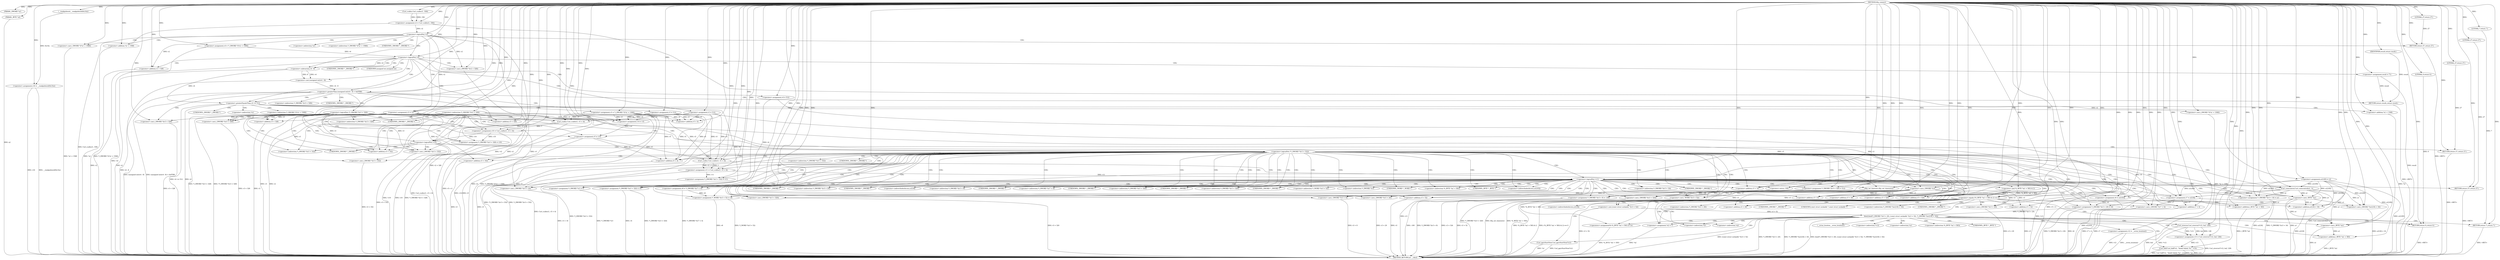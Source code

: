 digraph tftp_connect {  
"1000116" [label = "(METHOD,tftp_connect)" ]
"1000425" [label = "(METHOD_RETURN,int __cdecl)" ]
"1000117" [label = "(PARAM,_DWORD *a1)" ]
"1000118" [label = "(PARAM,_BYTE *a2)" ]
"1000135" [label = "(<operator>.assignment,v16 = __readgsdword(0x14u))" ]
"1000137" [label = "(__readgsdword,__readgsdword(0x14u))" ]
"1000139" [label = "(<operator>.assignment,v2 = Curl_ccalloc(1, 336))" ]
"1000141" [label = "(Curl_ccalloc,Curl_ccalloc(1, 336))" ]
"1000144" [label = "(<operator>.assignment,a1[185] = v2)" ]
"1000150" [label = "(<operator>.logicalNot,!v2)" ]
"1000152" [label = "(RETURN,return 27;,return 27;)" ]
"1000153" [label = "(LITERAL,27,return 27;)" ]
"1000154" [label = "(<operator>.assignment,v3 = v2)" ]
"1000157" [label = "(<operator>.assignment,v4 = *(_DWORD *)(*a1 + 1568))" ]
"1000160" [label = "(<operator>.cast,(_DWORD *)(*a1 + 1568))" ]
"1000162" [label = "(<operator>.addition,*a1 + 1568)" ]
"1000167" [label = "(<operator>.logicalNot,!v4)" ]
"1000170" [label = "(<operator>.assignment,v4 = 512)" ]
"1000173" [label = "(<operator>.assignment,v5 = 512)" ]
"1000178" [label = "(<operator>.cast,(_DWORD *)(v2 + 328))" ]
"1000180" [label = "(<operator>.addition,v2 + 328)" ]
"1000185" [label = "(<operator>.assignment,v14 = v5)" ]
"1000188" [label = "(<operator>.assignment,v10 = Curl_ccalloc(1, v5 + 4))" ]
"1000190" [label = "(Curl_ccalloc,Curl_ccalloc(1, v5 + 4))" ]
"1000192" [label = "(<operator>.addition,v5 + 4)" ]
"1000195" [label = "(<operator>.assignment,v5 = v14)" ]
"1000198" [label = "(<operator>.assignment,*(_DWORD *)(v3 + 328) = v10)" ]
"1000200" [label = "(<operator>.cast,(_DWORD *)(v3 + 328))" ]
"1000202" [label = "(<operator>.addition,v3 + 328)" ]
"1000207" [label = "(<operator>.logicalNot,!v10)" ]
"1000209" [label = "(RETURN,return 27;,return 27;)" ]
"1000210" [label = "(LITERAL,27,return 27;)" ]
"1000212" [label = "(<operator>.assignment,result = 71)" ]
"1000216" [label = "(<operator>.greaterThan,(unsigned int)(v4 - 8) > 0xFFB0)" ]
"1000217" [label = "(<operator>.cast,(unsigned int)(v4 - 8))" ]
"1000219" [label = "(<operator>.subtraction,v4 - 8)" ]
"1000223" [label = "(RETURN,return result;,return result;)" ]
"1000224" [label = "(IDENTIFIER,result,return result;)" ]
"1000225" [label = "(<operator>.assignment,v5 = 512)" ]
"1000229" [label = "(<operator>.greaterEqualsThan,v4 >= 512)" ]
"1000232" [label = "(<operator>.assignment,v5 = *(_DWORD *)(*a1 + 1568))" ]
"1000235" [label = "(<operator>.cast,(_DWORD *)(*a1 + 1568))" ]
"1000237" [label = "(<operator>.addition,*a1 + 1568)" ]
"1000242" [label = "(<operator>.logicalNot,!*(_DWORD *)(v3 + 328))" ]
"1000244" [label = "(<operator>.cast,(_DWORD *)(v3 + 328))" ]
"1000246" [label = "(<operator>.addition,v3 + 328)" ]
"1000252" [label = "(<operator>.logicalNot,!*(_DWORD *)(v3 + 332))" ]
"1000254" [label = "(<operator>.cast,(_DWORD *)(v3 + 332))" ]
"1000256" [label = "(<operator>.addition,v3 + 332)" ]
"1000260" [label = "(<operator>.assignment,v11 = Curl_ccalloc(1, v5 + 4))" ]
"1000262" [label = "(Curl_ccalloc,Curl_ccalloc(1, v5 + 4))" ]
"1000264" [label = "(<operator>.addition,v5 + 4)" ]
"1000267" [label = "(<operator>.assignment,*(_DWORD *)(v3 + 332) = v11)" ]
"1000269" [label = "(<operator>.cast,(_DWORD *)(v3 + 332))" ]
"1000271" [label = "(<operator>.addition,v3 + 332)" ]
"1000276" [label = "(<operator>.logicalNot,!v11)" ]
"1000278" [label = "(RETURN,return 27;,return 27;)" ]
"1000279" [label = "(LITERAL,27,return 27;)" ]
"1000280" [label = "(Curl_conncontrol,Curl_conncontrol(a1, 1))" ]
"1000283" [label = "(<operator>.assignment,v6 = a1[103])" ]
"1000288" [label = "(<operator>.assignment,*(_DWORD *)(v3 + 16) = a1)" ]
"1000290" [label = "(<operator>.cast,(_DWORD *)(v3 + 16))" ]
"1000292" [label = "(<operator>.addition,v3 + 16)" ]
"1000296" [label = "(<operator>.assignment,*(_DWORD *)v3 = 0)" ]
"1000298" [label = "(<operator>.cast,(_DWORD *)v3)" ]
"1000302" [label = "(<operator>.assignment,*(_DWORD *)(v3 + 20) = v6)" ]
"1000304" [label = "(<operator>.cast,(_DWORD *)(v3 + 20))" ]
"1000306" [label = "(<operator>.addition,v3 + 20)" ]
"1000310" [label = "(<operator>.assignment,v7 = a1[18])" ]
"1000315" [label = "(<operator>.assignment,*(_DWORD *)(v3 + 8) = -100)" ]
"1000317" [label = "(<operator>.cast,(_DWORD *)(v3 + 8))" ]
"1000319" [label = "(<operator>.addition,v3 + 8)" ]
"1000322" [label = "(<operator>.minus,-100)" ]
"1000324" [label = "(<operator>.assignment,v8 = *(_DWORD *)(v7 + 4))" ]
"1000327" [label = "(<operator>.cast,(_DWORD *)(v7 + 4))" ]
"1000329" [label = "(<operator>.addition,v7 + 4)" ]
"1000332" [label = "(<operator>.assignment,*(_DWORD *)(v3 + 324) = v4)" ]
"1000334" [label = "(<operator>.cast,(_DWORD *)(v3 + 324))" ]
"1000336" [label = "(<operator>.addition,v3 + 324)" ]
"1000340" [label = "(<operator>.assignment,*(_DWORD *)(v3 + 320) = 512)" ]
"1000342" [label = "(<operator>.cast,(_DWORD *)(v3 + 320))" ]
"1000344" [label = "(<operator>.addition,v3 + 320)" ]
"1000348" [label = "(<operator>.assignment,*(_WORD *)(v3 + 52) = v8)" ]
"1000350" [label = "(<operator>.cast,(_WORD *)(v3 + 52))" ]
"1000352" [label = "(<operator>.addition,v3 + 52)" ]
"1000356" [label = "(tftp_set_timeouts,tftp_set_timeouts())" ]
"1000358" [label = "(<operator>.equals,(*((_BYTE *)a1 + 583) & 2) == 0)" ]
"1000359" [label = "(<operator>.and,*((_BYTE *)a1 + 583) & 2)" ]
"1000361" [label = "(<operator>.addition,(_BYTE *)a1 + 583)" ]
"1000362" [label = "(<operator>.cast,(_BYTE *)a1)" ]
"1000370" [label = "(bind,bind(*(_DWORD *)(v3 + 20), (const struct sockaddr *)(v3 + 52), *(_DWORD *)(a1[18] + 16)))" ]
"1000372" [label = "(<operator>.cast,(_DWORD *)(v3 + 20))" ]
"1000374" [label = "(<operator>.addition,v3 + 20)" ]
"1000377" [label = "(<operator>.cast,(const struct sockaddr *)(v3 + 52))" ]
"1000379" [label = "(<operator>.addition,v3 + 52)" ]
"1000383" [label = "(<operator>.cast,(_DWORD *)(a1[18] + 16))" ]
"1000385" [label = "(<operator>.addition,a1[18] + 16)" ]
"1000391" [label = "(<operator>.assignment,v12 = __errno_location())" ]
"1000394" [label = "(<operator>.assignment,v13 = Curl_strerror(*v12, buf, 128))" ]
"1000396" [label = "(Curl_strerror,Curl_strerror(*v12, buf, 128))" ]
"1000401" [label = "(Curl_failf,Curl_failf(*a1, \"bind() failed; %s\", v13))" ]
"1000406" [label = "(RETURN,return 7;,return 7;)" ]
"1000407" [label = "(LITERAL,7,return 7;)" ]
"1000408" [label = "(<operators>.assignmentOr,*((_BYTE *)a1 + 583) |= 2u)" ]
"1000410" [label = "(<operator>.addition,(_BYTE *)a1 + 583)" ]
"1000411" [label = "(<operator>.cast,(_BYTE *)a1)" ]
"1000416" [label = "(Curl_pgrsStartNow,Curl_pgrsStartNow(*a1))" ]
"1000419" [label = "(<operator>.assignment,*a2 = 1)" ]
"1000423" [label = "(RETURN,return 0;,return 0;)" ]
"1000424" [label = "(LITERAL,0,return 0;)" ]
"1000159" [label = "(<operator>.indirection,*(_DWORD *)(*a1 + 1568))" ]
"1000161" [label = "(UNKNOWN,_DWORD *,_DWORD *)" ]
"1000163" [label = "(<operator>.indirection,*a1)" ]
"1000177" [label = "(<operator>.indirection,*(_DWORD *)(v2 + 328))" ]
"1000179" [label = "(UNKNOWN,_DWORD *,_DWORD *)" ]
"1000199" [label = "(<operator>.indirection,*(_DWORD *)(v3 + 328))" ]
"1000201" [label = "(UNKNOWN,_DWORD *,_DWORD *)" ]
"1000218" [label = "(UNKNOWN,unsigned int,unsigned int)" ]
"1000234" [label = "(<operator>.indirection,*(_DWORD *)(*a1 + 1568))" ]
"1000236" [label = "(UNKNOWN,_DWORD *,_DWORD *)" ]
"1000238" [label = "(<operator>.indirection,*a1)" ]
"1000243" [label = "(<operator>.indirection,*(_DWORD *)(v3 + 328))" ]
"1000245" [label = "(UNKNOWN,_DWORD *,_DWORD *)" ]
"1000253" [label = "(<operator>.indirection,*(_DWORD *)(v3 + 332))" ]
"1000255" [label = "(UNKNOWN,_DWORD *,_DWORD *)" ]
"1000268" [label = "(<operator>.indirection,*(_DWORD *)(v3 + 332))" ]
"1000270" [label = "(UNKNOWN,_DWORD *,_DWORD *)" ]
"1000285" [label = "(<operator>.indirectIndexAccess,a1[103])" ]
"1000289" [label = "(<operator>.indirection,*(_DWORD *)(v3 + 16))" ]
"1000291" [label = "(UNKNOWN,_DWORD *,_DWORD *)" ]
"1000297" [label = "(<operator>.indirection,*(_DWORD *)v3)" ]
"1000299" [label = "(UNKNOWN,_DWORD *,_DWORD *)" ]
"1000303" [label = "(<operator>.indirection,*(_DWORD *)(v3 + 20))" ]
"1000305" [label = "(UNKNOWN,_DWORD *,_DWORD *)" ]
"1000312" [label = "(<operator>.indirectIndexAccess,a1[18])" ]
"1000316" [label = "(<operator>.indirection,*(_DWORD *)(v3 + 8))" ]
"1000318" [label = "(UNKNOWN,_DWORD *,_DWORD *)" ]
"1000326" [label = "(<operator>.indirection,*(_DWORD *)(v7 + 4))" ]
"1000328" [label = "(UNKNOWN,_DWORD *,_DWORD *)" ]
"1000333" [label = "(<operator>.indirection,*(_DWORD *)(v3 + 324))" ]
"1000335" [label = "(UNKNOWN,_DWORD *,_DWORD *)" ]
"1000341" [label = "(<operator>.indirection,*(_DWORD *)(v3 + 320))" ]
"1000343" [label = "(UNKNOWN,_DWORD *,_DWORD *)" ]
"1000349" [label = "(<operator>.indirection,*(_WORD *)(v3 + 52))" ]
"1000351" [label = "(UNKNOWN,_WORD *,_WORD *)" ]
"1000360" [label = "(<operator>.indirection,*((_BYTE *)a1 + 583))" ]
"1000363" [label = "(UNKNOWN,_BYTE *,_BYTE *)" ]
"1000371" [label = "(<operator>.indirection,*(_DWORD *)(v3 + 20))" ]
"1000373" [label = "(UNKNOWN,_DWORD *,_DWORD *)" ]
"1000378" [label = "(UNKNOWN,const struct sockaddr *,const struct sockaddr *)" ]
"1000382" [label = "(<operator>.indirection,*(_DWORD *)(a1[18] + 16))" ]
"1000384" [label = "(UNKNOWN,_DWORD *,_DWORD *)" ]
"1000386" [label = "(<operator>.indirectIndexAccess,a1[18])" ]
"1000393" [label = "(__errno_location,__errno_location())" ]
"1000397" [label = "(<operator>.indirection,*v12)" ]
"1000402" [label = "(<operator>.indirection,*a1)" ]
"1000409" [label = "(<operator>.indirection,*((_BYTE *)a1 + 583))" ]
"1000412" [label = "(UNKNOWN,_BYTE *,_BYTE *)" ]
"1000417" [label = "(<operator>.indirection,*a1)" ]
"1000420" [label = "(<operator>.indirection,*a2)" ]
  "1000209" -> "1000425"  [ label = "DDG: <RET>"] 
  "1000152" -> "1000425"  [ label = "DDG: <RET>"] 
  "1000223" -> "1000425"  [ label = "DDG: <RET>"] 
  "1000406" -> "1000425"  [ label = "DDG: <RET>"] 
  "1000423" -> "1000425"  [ label = "DDG: <RET>"] 
  "1000278" -> "1000425"  [ label = "DDG: <RET>"] 
  "1000327" -> "1000425"  [ label = "DDG: v7 + 4"] 
  "1000288" -> "1000425"  [ label = "DDG: *(_DWORD *)(v3 + 16)"] 
  "1000180" -> "1000425"  [ label = "DDG: v2"] 
  "1000167" -> "1000425"  [ label = "DDG: !v4"] 
  "1000135" -> "1000425"  [ label = "DDG: v16"] 
  "1000242" -> "1000425"  [ label = "DDG: *(_DWORD *)(v3 + 328)"] 
  "1000416" -> "1000425"  [ label = "DDG: Curl_pgrsStartNow(*a1)"] 
  "1000372" -> "1000425"  [ label = "DDG: v3 + 20"] 
  "1000315" -> "1000425"  [ label = "DDG: *(_DWORD *)(v3 + 8)"] 
  "1000315" -> "1000425"  [ label = "DDG: -100"] 
  "1000198" -> "1000425"  [ label = "DDG: *(_DWORD *)(v3 + 328)"] 
  "1000202" -> "1000425"  [ label = "DDG: v3"] 
  "1000162" -> "1000425"  [ label = "DDG: *a1"] 
  "1000350" -> "1000425"  [ label = "DDG: v3 + 52"] 
  "1000419" -> "1000425"  [ label = "DDG: *a2"] 
  "1000342" -> "1000425"  [ label = "DDG: v3 + 320"] 
  "1000329" -> "1000425"  [ label = "DDG: v7"] 
  "1000352" -> "1000425"  [ label = "DDG: v3"] 
  "1000317" -> "1000425"  [ label = "DDG: v3 + 8"] 
  "1000173" -> "1000425"  [ label = "DDG: v5"] 
  "1000232" -> "1000425"  [ label = "DDG: v5"] 
  "1000416" -> "1000425"  [ label = "DDG: *a1"] 
  "1000212" -> "1000425"  [ label = "DDG: result"] 
  "1000118" -> "1000425"  [ label = "DDG: a2"] 
  "1000264" -> "1000425"  [ label = "DDG: v5"] 
  "1000229" -> "1000425"  [ label = "DDG: v4"] 
  "1000401" -> "1000425"  [ label = "DDG: Curl_failf(*a1, \"bind() failed; %s\", v13)"] 
  "1000362" -> "1000425"  [ label = "DDG: a1"] 
  "1000244" -> "1000425"  [ label = "DDG: v3 + 328"] 
  "1000216" -> "1000425"  [ label = "DDG: (unsigned int)(v4 - 8)"] 
  "1000391" -> "1000425"  [ label = "DDG: __errno_location()"] 
  "1000391" -> "1000425"  [ label = "DDG: v12"] 
  "1000229" -> "1000425"  [ label = "DDG: v4 >= 512"] 
  "1000379" -> "1000425"  [ label = "DDG: v3"] 
  "1000232" -> "1000425"  [ label = "DDG: *(_DWORD *)(*a1 + 1568)"] 
  "1000254" -> "1000425"  [ label = "DDG: v3 + 332"] 
  "1000135" -> "1000425"  [ label = "DDG: __readgsdword(0x14u)"] 
  "1000348" -> "1000425"  [ label = "DDG: v8"] 
  "1000356" -> "1000425"  [ label = "DDG: tftp_set_timeouts()"] 
  "1000370" -> "1000425"  [ label = "DDG: *(_DWORD *)(a1[18] + 16)"] 
  "1000271" -> "1000425"  [ label = "DDG: v3"] 
  "1000219" -> "1000425"  [ label = "DDG: v4"] 
  "1000370" -> "1000425"  [ label = "DDG: bind(*(_DWORD *)(v3 + 20), (const struct sockaddr *)(v3 + 52), *(_DWORD *)(a1[18] + 16))"] 
  "1000401" -> "1000425"  [ label = "DDG: *a1"] 
  "1000225" -> "1000425"  [ label = "DDG: v5"] 
  "1000340" -> "1000425"  [ label = "DDG: *(_DWORD *)(v3 + 320)"] 
  "1000267" -> "1000425"  [ label = "DDG: *(_DWORD *)(v3 + 332)"] 
  "1000290" -> "1000425"  [ label = "DDG: v3 + 16"] 
  "1000150" -> "1000425"  [ label = "DDG: !v2"] 
  "1000178" -> "1000425"  [ label = "DDG: v2 + 328"] 
  "1000252" -> "1000425"  [ label = "DDG: *(_DWORD *)(v3 + 332)"] 
  "1000154" -> "1000425"  [ label = "DDG: v3"] 
  "1000188" -> "1000425"  [ label = "DDG: Curl_ccalloc(1, v5 + 4)"] 
  "1000276" -> "1000425"  [ label = "DDG: v11"] 
  "1000269" -> "1000425"  [ label = "DDG: v3 + 332"] 
  "1000383" -> "1000425"  [ label = "DDG: a1[18] + 16"] 
  "1000235" -> "1000425"  [ label = "DDG: *a1 + 1568"] 
  "1000207" -> "1000425"  [ label = "DDG: !v10"] 
  "1000358" -> "1000425"  [ label = "DDG: *((_BYTE *)a1 + 583) & 2"] 
  "1000157" -> "1000425"  [ label = "DDG: *(_DWORD *)(*a1 + 1568)"] 
  "1000377" -> "1000425"  [ label = "DDG: v3 + 52"] 
  "1000302" -> "1000425"  [ label = "DDG: *(_DWORD *)(v3 + 20)"] 
  "1000252" -> "1000425"  [ label = "DDG: !*(_DWORD *)(v3 + 332)"] 
  "1000410" -> "1000425"  [ label = "DDG: (_BYTE *)a1"] 
  "1000348" -> "1000425"  [ label = "DDG: *(_WORD *)(v3 + 52)"] 
  "1000170" -> "1000425"  [ label = "DDG: v4"] 
  "1000207" -> "1000425"  [ label = "DDG: v10"] 
  "1000139" -> "1000425"  [ label = "DDG: Curl_ccalloc(1, 336)"] 
  "1000190" -> "1000425"  [ label = "DDG: v5 + 4"] 
  "1000280" -> "1000425"  [ label = "DDG: Curl_conncontrol(a1, 1)"] 
  "1000154" -> "1000425"  [ label = "DDG: v2"] 
  "1000304" -> "1000425"  [ label = "DDG: v3 + 20"] 
  "1000334" -> "1000425"  [ label = "DDG: v3 + 324"] 
  "1000370" -> "1000425"  [ label = "DDG: (const struct sockaddr *)(v3 + 52)"] 
  "1000242" -> "1000425"  [ label = "DDG: !*(_DWORD *)(v3 + 328)"] 
  "1000394" -> "1000425"  [ label = "DDG: Curl_strerror(*v12, buf, 128)"] 
  "1000195" -> "1000425"  [ label = "DDG: v5"] 
  "1000332" -> "1000425"  [ label = "DDG: v4"] 
  "1000408" -> "1000425"  [ label = "DDG: *((_BYTE *)a1 + 583)"] 
  "1000262" -> "1000425"  [ label = "DDG: v5 + 4"] 
  "1000144" -> "1000425"  [ label = "DDG: a1[185]"] 
  "1000216" -> "1000425"  [ label = "DDG: (unsigned int)(v4 - 8) > 0xFFB0"] 
  "1000396" -> "1000425"  [ label = "DDG: *v12"] 
  "1000237" -> "1000425"  [ label = "DDG: *a1"] 
  "1000401" -> "1000425"  [ label = "DDG: v13"] 
  "1000396" -> "1000425"  [ label = "DDG: buf"] 
  "1000302" -> "1000425"  [ label = "DDG: v6"] 
  "1000411" -> "1000425"  [ label = "DDG: a1"] 
  "1000260" -> "1000425"  [ label = "DDG: Curl_ccalloc(1, v5 + 4)"] 
  "1000324" -> "1000425"  [ label = "DDG: *(_DWORD *)(v7 + 4)"] 
  "1000276" -> "1000425"  [ label = "DDG: !v11"] 
  "1000200" -> "1000425"  [ label = "DDG: v3 + 328"] 
  "1000195" -> "1000425"  [ label = "DDG: v14"] 
  "1000296" -> "1000425"  [ label = "DDG: *(_DWORD *)v3"] 
  "1000370" -> "1000425"  [ label = "DDG: *(_DWORD *)(v3 + 20)"] 
  "1000358" -> "1000425"  [ label = "DDG: (*((_BYTE *)a1 + 583) & 2) == 0"] 
  "1000310" -> "1000425"  [ label = "DDG: a1[18]"] 
  "1000361" -> "1000425"  [ label = "DDG: (_BYTE *)a1"] 
  "1000385" -> "1000425"  [ label = "DDG: a1[18]"] 
  "1000217" -> "1000425"  [ label = "DDG: v4 - 8"] 
  "1000160" -> "1000425"  [ label = "DDG: *a1 + 1568"] 
  "1000150" -> "1000425"  [ label = "DDG: v2"] 
  "1000283" -> "1000425"  [ label = "DDG: a1[103]"] 
  "1000332" -> "1000425"  [ label = "DDG: *(_DWORD *)(v3 + 324)"] 
  "1000359" -> "1000425"  [ label = "DDG: *((_BYTE *)a1 + 583)"] 
  "1000116" -> "1000117"  [ label = "DDG: "] 
  "1000116" -> "1000118"  [ label = "DDG: "] 
  "1000137" -> "1000135"  [ label = "DDG: 0x14u"] 
  "1000116" -> "1000135"  [ label = "DDG: "] 
  "1000116" -> "1000137"  [ label = "DDG: "] 
  "1000141" -> "1000139"  [ label = "DDG: 1"] 
  "1000141" -> "1000139"  [ label = "DDG: 336"] 
  "1000116" -> "1000139"  [ label = "DDG: "] 
  "1000116" -> "1000141"  [ label = "DDG: "] 
  "1000139" -> "1000144"  [ label = "DDG: v2"] 
  "1000116" -> "1000144"  [ label = "DDG: "] 
  "1000116" -> "1000150"  [ label = "DDG: "] 
  "1000139" -> "1000150"  [ label = "DDG: v2"] 
  "1000153" -> "1000152"  [ label = "DDG: 27"] 
  "1000116" -> "1000152"  [ label = "DDG: "] 
  "1000116" -> "1000153"  [ label = "DDG: "] 
  "1000150" -> "1000154"  [ label = "DDG: v2"] 
  "1000116" -> "1000154"  [ label = "DDG: "] 
  "1000116" -> "1000157"  [ label = "DDG: "] 
  "1000116" -> "1000160"  [ label = "DDG: "] 
  "1000116" -> "1000162"  [ label = "DDG: "] 
  "1000157" -> "1000167"  [ label = "DDG: v4"] 
  "1000116" -> "1000167"  [ label = "DDG: "] 
  "1000116" -> "1000170"  [ label = "DDG: "] 
  "1000116" -> "1000173"  [ label = "DDG: "] 
  "1000116" -> "1000178"  [ label = "DDG: "] 
  "1000150" -> "1000178"  [ label = "DDG: v2"] 
  "1000116" -> "1000180"  [ label = "DDG: "] 
  "1000150" -> "1000180"  [ label = "DDG: v2"] 
  "1000225" -> "1000185"  [ label = "DDG: v5"] 
  "1000173" -> "1000185"  [ label = "DDG: v5"] 
  "1000232" -> "1000185"  [ label = "DDG: v5"] 
  "1000116" -> "1000185"  [ label = "DDG: "] 
  "1000190" -> "1000188"  [ label = "DDG: 1"] 
  "1000190" -> "1000188"  [ label = "DDG: v5 + 4"] 
  "1000116" -> "1000188"  [ label = "DDG: "] 
  "1000116" -> "1000190"  [ label = "DDG: "] 
  "1000225" -> "1000190"  [ label = "DDG: v5"] 
  "1000173" -> "1000190"  [ label = "DDG: v5"] 
  "1000232" -> "1000190"  [ label = "DDG: v5"] 
  "1000116" -> "1000192"  [ label = "DDG: "] 
  "1000225" -> "1000192"  [ label = "DDG: v5"] 
  "1000173" -> "1000192"  [ label = "DDG: v5"] 
  "1000232" -> "1000192"  [ label = "DDG: v5"] 
  "1000185" -> "1000195"  [ label = "DDG: v14"] 
  "1000116" -> "1000195"  [ label = "DDG: "] 
  "1000188" -> "1000198"  [ label = "DDG: v10"] 
  "1000116" -> "1000198"  [ label = "DDG: "] 
  "1000154" -> "1000200"  [ label = "DDG: v3"] 
  "1000116" -> "1000200"  [ label = "DDG: "] 
  "1000154" -> "1000202"  [ label = "DDG: v3"] 
  "1000116" -> "1000202"  [ label = "DDG: "] 
  "1000116" -> "1000207"  [ label = "DDG: "] 
  "1000188" -> "1000207"  [ label = "DDG: v10"] 
  "1000210" -> "1000209"  [ label = "DDG: 27"] 
  "1000116" -> "1000209"  [ label = "DDG: "] 
  "1000116" -> "1000210"  [ label = "DDG: "] 
  "1000116" -> "1000212"  [ label = "DDG: "] 
  "1000217" -> "1000216"  [ label = "DDG: v4 - 8"] 
  "1000219" -> "1000217"  [ label = "DDG: v4"] 
  "1000219" -> "1000217"  [ label = "DDG: 8"] 
  "1000167" -> "1000219"  [ label = "DDG: v4"] 
  "1000116" -> "1000219"  [ label = "DDG: "] 
  "1000116" -> "1000216"  [ label = "DDG: "] 
  "1000224" -> "1000223"  [ label = "DDG: result"] 
  "1000212" -> "1000223"  [ label = "DDG: result"] 
  "1000116" -> "1000224"  [ label = "DDG: "] 
  "1000116" -> "1000225"  [ label = "DDG: "] 
  "1000219" -> "1000229"  [ label = "DDG: v4"] 
  "1000116" -> "1000229"  [ label = "DDG: "] 
  "1000116" -> "1000232"  [ label = "DDG: "] 
  "1000116" -> "1000235"  [ label = "DDG: "] 
  "1000116" -> "1000237"  [ label = "DDG: "] 
  "1000154" -> "1000244"  [ label = "DDG: v3"] 
  "1000116" -> "1000244"  [ label = "DDG: "] 
  "1000154" -> "1000246"  [ label = "DDG: v3"] 
  "1000116" -> "1000246"  [ label = "DDG: "] 
  "1000154" -> "1000254"  [ label = "DDG: v3"] 
  "1000116" -> "1000254"  [ label = "DDG: "] 
  "1000154" -> "1000256"  [ label = "DDG: v3"] 
  "1000116" -> "1000256"  [ label = "DDG: "] 
  "1000262" -> "1000260"  [ label = "DDG: 1"] 
  "1000262" -> "1000260"  [ label = "DDG: v5 + 4"] 
  "1000116" -> "1000260"  [ label = "DDG: "] 
  "1000116" -> "1000262"  [ label = "DDG: "] 
  "1000225" -> "1000262"  [ label = "DDG: v5"] 
  "1000195" -> "1000262"  [ label = "DDG: v5"] 
  "1000173" -> "1000262"  [ label = "DDG: v5"] 
  "1000232" -> "1000262"  [ label = "DDG: v5"] 
  "1000225" -> "1000264"  [ label = "DDG: v5"] 
  "1000195" -> "1000264"  [ label = "DDG: v5"] 
  "1000173" -> "1000264"  [ label = "DDG: v5"] 
  "1000232" -> "1000264"  [ label = "DDG: v5"] 
  "1000116" -> "1000264"  [ label = "DDG: "] 
  "1000260" -> "1000267"  [ label = "DDG: v11"] 
  "1000116" -> "1000267"  [ label = "DDG: "] 
  "1000116" -> "1000269"  [ label = "DDG: "] 
  "1000154" -> "1000269"  [ label = "DDG: v3"] 
  "1000116" -> "1000271"  [ label = "DDG: "] 
  "1000154" -> "1000271"  [ label = "DDG: v3"] 
  "1000116" -> "1000276"  [ label = "DDG: "] 
  "1000260" -> "1000276"  [ label = "DDG: v11"] 
  "1000279" -> "1000278"  [ label = "DDG: 27"] 
  "1000116" -> "1000278"  [ label = "DDG: "] 
  "1000116" -> "1000279"  [ label = "DDG: "] 
  "1000144" -> "1000280"  [ label = "DDG: a1[185]"] 
  "1000116" -> "1000280"  [ label = "DDG: "] 
  "1000280" -> "1000283"  [ label = "DDG: a1"] 
  "1000116" -> "1000283"  [ label = "DDG: "] 
  "1000280" -> "1000288"  [ label = "DDG: a1"] 
  "1000144" -> "1000288"  [ label = "DDG: a1[185]"] 
  "1000116" -> "1000288"  [ label = "DDG: "] 
  "1000116" -> "1000290"  [ label = "DDG: "] 
  "1000154" -> "1000290"  [ label = "DDG: v3"] 
  "1000116" -> "1000292"  [ label = "DDG: "] 
  "1000154" -> "1000292"  [ label = "DDG: v3"] 
  "1000116" -> "1000296"  [ label = "DDG: "] 
  "1000116" -> "1000298"  [ label = "DDG: "] 
  "1000154" -> "1000298"  [ label = "DDG: v3"] 
  "1000283" -> "1000302"  [ label = "DDG: v6"] 
  "1000116" -> "1000302"  [ label = "DDG: "] 
  "1000298" -> "1000304"  [ label = "DDG: v3"] 
  "1000116" -> "1000304"  [ label = "DDG: "] 
  "1000298" -> "1000306"  [ label = "DDG: v3"] 
  "1000116" -> "1000306"  [ label = "DDG: "] 
  "1000280" -> "1000310"  [ label = "DDG: a1"] 
  "1000144" -> "1000310"  [ label = "DDG: a1[185]"] 
  "1000116" -> "1000310"  [ label = "DDG: "] 
  "1000322" -> "1000315"  [ label = "DDG: 100"] 
  "1000116" -> "1000317"  [ label = "DDG: "] 
  "1000298" -> "1000317"  [ label = "DDG: v3"] 
  "1000116" -> "1000319"  [ label = "DDG: "] 
  "1000298" -> "1000319"  [ label = "DDG: v3"] 
  "1000116" -> "1000322"  [ label = "DDG: "] 
  "1000116" -> "1000324"  [ label = "DDG: "] 
  "1000310" -> "1000327"  [ label = "DDG: v7"] 
  "1000116" -> "1000327"  [ label = "DDG: "] 
  "1000310" -> "1000329"  [ label = "DDG: v7"] 
  "1000116" -> "1000329"  [ label = "DDG: "] 
  "1000229" -> "1000332"  [ label = "DDG: v4"] 
  "1000170" -> "1000332"  [ label = "DDG: v4"] 
  "1000116" -> "1000332"  [ label = "DDG: "] 
  "1000116" -> "1000334"  [ label = "DDG: "] 
  "1000298" -> "1000334"  [ label = "DDG: v3"] 
  "1000116" -> "1000336"  [ label = "DDG: "] 
  "1000298" -> "1000336"  [ label = "DDG: v3"] 
  "1000116" -> "1000340"  [ label = "DDG: "] 
  "1000116" -> "1000342"  [ label = "DDG: "] 
  "1000298" -> "1000342"  [ label = "DDG: v3"] 
  "1000116" -> "1000344"  [ label = "DDG: "] 
  "1000298" -> "1000344"  [ label = "DDG: v3"] 
  "1000324" -> "1000348"  [ label = "DDG: v8"] 
  "1000116" -> "1000348"  [ label = "DDG: "] 
  "1000116" -> "1000350"  [ label = "DDG: "] 
  "1000298" -> "1000350"  [ label = "DDG: v3"] 
  "1000116" -> "1000352"  [ label = "DDG: "] 
  "1000298" -> "1000352"  [ label = "DDG: v3"] 
  "1000116" -> "1000356"  [ label = "DDG: "] 
  "1000359" -> "1000358"  [ label = "DDG: *((_BYTE *)a1 + 583)"] 
  "1000359" -> "1000358"  [ label = "DDG: 2"] 
  "1000362" -> "1000361"  [ label = "DDG: a1"] 
  "1000144" -> "1000362"  [ label = "DDG: a1[185]"] 
  "1000116" -> "1000362"  [ label = "DDG: "] 
  "1000280" -> "1000362"  [ label = "DDG: a1"] 
  "1000116" -> "1000361"  [ label = "DDG: "] 
  "1000116" -> "1000359"  [ label = "DDG: "] 
  "1000116" -> "1000358"  [ label = "DDG: "] 
  "1000302" -> "1000370"  [ label = "DDG: *(_DWORD *)(v3 + 20)"] 
  "1000116" -> "1000372"  [ label = "DDG: "] 
  "1000298" -> "1000372"  [ label = "DDG: v3"] 
  "1000116" -> "1000374"  [ label = "DDG: "] 
  "1000298" -> "1000374"  [ label = "DDG: v3"] 
  "1000377" -> "1000370"  [ label = "DDG: v3 + 52"] 
  "1000116" -> "1000377"  [ label = "DDG: "] 
  "1000298" -> "1000377"  [ label = "DDG: v3"] 
  "1000116" -> "1000379"  [ label = "DDG: "] 
  "1000298" -> "1000379"  [ label = "DDG: v3"] 
  "1000362" -> "1000383"  [ label = "DDG: a1"] 
  "1000280" -> "1000383"  [ label = "DDG: a1"] 
  "1000144" -> "1000383"  [ label = "DDG: a1[185]"] 
  "1000116" -> "1000383"  [ label = "DDG: "] 
  "1000362" -> "1000385"  [ label = "DDG: a1"] 
  "1000280" -> "1000385"  [ label = "DDG: a1"] 
  "1000144" -> "1000385"  [ label = "DDG: a1[185]"] 
  "1000116" -> "1000385"  [ label = "DDG: "] 
  "1000116" -> "1000391"  [ label = "DDG: "] 
  "1000396" -> "1000394"  [ label = "DDG: *v12"] 
  "1000396" -> "1000394"  [ label = "DDG: buf"] 
  "1000396" -> "1000394"  [ label = "DDG: 128"] 
  "1000116" -> "1000394"  [ label = "DDG: "] 
  "1000116" -> "1000396"  [ label = "DDG: "] 
  "1000116" -> "1000401"  [ label = "DDG: "] 
  "1000394" -> "1000401"  [ label = "DDG: v13"] 
  "1000407" -> "1000406"  [ label = "DDG: 7"] 
  "1000116" -> "1000406"  [ label = "DDG: "] 
  "1000116" -> "1000407"  [ label = "DDG: "] 
  "1000116" -> "1000408"  [ label = "DDG: "] 
  "1000359" -> "1000408"  [ label = "DDG: *((_BYTE *)a1 + 583)"] 
  "1000411" -> "1000410"  [ label = "DDG: a1"] 
  "1000362" -> "1000411"  [ label = "DDG: a1"] 
  "1000144" -> "1000411"  [ label = "DDG: a1[185]"] 
  "1000116" -> "1000411"  [ label = "DDG: "] 
  "1000280" -> "1000411"  [ label = "DDG: a1"] 
  "1000116" -> "1000410"  [ label = "DDG: "] 
  "1000116" -> "1000419"  [ label = "DDG: "] 
  "1000424" -> "1000423"  [ label = "DDG: 0"] 
  "1000116" -> "1000423"  [ label = "DDG: "] 
  "1000116" -> "1000424"  [ label = "DDG: "] 
  "1000150" -> "1000160"  [ label = "CDG: "] 
  "1000150" -> "1000159"  [ label = "CDG: "] 
  "1000150" -> "1000157"  [ label = "CDG: "] 
  "1000150" -> "1000154"  [ label = "CDG: "] 
  "1000150" -> "1000152"  [ label = "CDG: "] 
  "1000150" -> "1000167"  [ label = "CDG: "] 
  "1000150" -> "1000163"  [ label = "CDG: "] 
  "1000150" -> "1000162"  [ label = "CDG: "] 
  "1000150" -> "1000161"  [ label = "CDG: "] 
  "1000167" -> "1000173"  [ label = "CDG: "] 
  "1000167" -> "1000170"  [ label = "CDG: "] 
  "1000167" -> "1000180"  [ label = "CDG: "] 
  "1000167" -> "1000179"  [ label = "CDG: "] 
  "1000167" -> "1000178"  [ label = "CDG: "] 
  "1000167" -> "1000177"  [ label = "CDG: "] 
  "1000167" -> "1000219"  [ label = "CDG: "] 
  "1000167" -> "1000218"  [ label = "CDG: "] 
  "1000167" -> "1000217"  [ label = "CDG: "] 
  "1000167" -> "1000216"  [ label = "CDG: "] 
  "1000167" -> "1000212"  [ label = "CDG: "] 
  "1000177" -> "1000192"  [ label = "CDG: "] 
  "1000177" -> "1000190"  [ label = "CDG: "] 
  "1000177" -> "1000188"  [ label = "CDG: "] 
  "1000177" -> "1000185"  [ label = "CDG: "] 
  "1000177" -> "1000207"  [ label = "CDG: "] 
  "1000177" -> "1000202"  [ label = "CDG: "] 
  "1000177" -> "1000201"  [ label = "CDG: "] 
  "1000177" -> "1000200"  [ label = "CDG: "] 
  "1000177" -> "1000199"  [ label = "CDG: "] 
  "1000177" -> "1000198"  [ label = "CDG: "] 
  "1000177" -> "1000195"  [ label = "CDG: "] 
  "1000177" -> "1000256"  [ label = "CDG: "] 
  "1000177" -> "1000255"  [ label = "CDG: "] 
  "1000177" -> "1000254"  [ label = "CDG: "] 
  "1000177" -> "1000253"  [ label = "CDG: "] 
  "1000177" -> "1000252"  [ label = "CDG: "] 
  "1000207" -> "1000209"  [ label = "CDG: "] 
  "1000207" -> "1000256"  [ label = "CDG: "] 
  "1000207" -> "1000255"  [ label = "CDG: "] 
  "1000207" -> "1000254"  [ label = "CDG: "] 
  "1000207" -> "1000253"  [ label = "CDG: "] 
  "1000207" -> "1000252"  [ label = "CDG: "] 
  "1000216" -> "1000223"  [ label = "CDG: "] 
  "1000216" -> "1000229"  [ label = "CDG: "] 
  "1000216" -> "1000225"  [ label = "CDG: "] 
  "1000216" -> "1000246"  [ label = "CDG: "] 
  "1000216" -> "1000245"  [ label = "CDG: "] 
  "1000216" -> "1000244"  [ label = "CDG: "] 
  "1000216" -> "1000243"  [ label = "CDG: "] 
  "1000216" -> "1000242"  [ label = "CDG: "] 
  "1000229" -> "1000238"  [ label = "CDG: "] 
  "1000229" -> "1000237"  [ label = "CDG: "] 
  "1000229" -> "1000236"  [ label = "CDG: "] 
  "1000229" -> "1000235"  [ label = "CDG: "] 
  "1000229" -> "1000234"  [ label = "CDG: "] 
  "1000229" -> "1000232"  [ label = "CDG: "] 
  "1000242" -> "1000192"  [ label = "CDG: "] 
  "1000242" -> "1000190"  [ label = "CDG: "] 
  "1000242" -> "1000188"  [ label = "CDG: "] 
  "1000242" -> "1000185"  [ label = "CDG: "] 
  "1000242" -> "1000207"  [ label = "CDG: "] 
  "1000242" -> "1000202"  [ label = "CDG: "] 
  "1000242" -> "1000201"  [ label = "CDG: "] 
  "1000242" -> "1000200"  [ label = "CDG: "] 
  "1000242" -> "1000199"  [ label = "CDG: "] 
  "1000242" -> "1000198"  [ label = "CDG: "] 
  "1000242" -> "1000195"  [ label = "CDG: "] 
  "1000242" -> "1000256"  [ label = "CDG: "] 
  "1000242" -> "1000255"  [ label = "CDG: "] 
  "1000242" -> "1000254"  [ label = "CDG: "] 
  "1000242" -> "1000253"  [ label = "CDG: "] 
  "1000242" -> "1000252"  [ label = "CDG: "] 
  "1000252" -> "1000271"  [ label = "CDG: "] 
  "1000252" -> "1000270"  [ label = "CDG: "] 
  "1000252" -> "1000269"  [ label = "CDG: "] 
  "1000252" -> "1000268"  [ label = "CDG: "] 
  "1000252" -> "1000267"  [ label = "CDG: "] 
  "1000252" -> "1000264"  [ label = "CDG: "] 
  "1000252" -> "1000262"  [ label = "CDG: "] 
  "1000252" -> "1000260"  [ label = "CDG: "] 
  "1000252" -> "1000288"  [ label = "CDG: "] 
  "1000252" -> "1000285"  [ label = "CDG: "] 
  "1000252" -> "1000283"  [ label = "CDG: "] 
  "1000252" -> "1000280"  [ label = "CDG: "] 
  "1000252" -> "1000276"  [ label = "CDG: "] 
  "1000252" -> "1000304"  [ label = "CDG: "] 
  "1000252" -> "1000303"  [ label = "CDG: "] 
  "1000252" -> "1000302"  [ label = "CDG: "] 
  "1000252" -> "1000299"  [ label = "CDG: "] 
  "1000252" -> "1000298"  [ label = "CDG: "] 
  "1000252" -> "1000297"  [ label = "CDG: "] 
  "1000252" -> "1000296"  [ label = "CDG: "] 
  "1000252" -> "1000292"  [ label = "CDG: "] 
  "1000252" -> "1000291"  [ label = "CDG: "] 
  "1000252" -> "1000290"  [ label = "CDG: "] 
  "1000252" -> "1000289"  [ label = "CDG: "] 
  "1000252" -> "1000319"  [ label = "CDG: "] 
  "1000252" -> "1000318"  [ label = "CDG: "] 
  "1000252" -> "1000317"  [ label = "CDG: "] 
  "1000252" -> "1000316"  [ label = "CDG: "] 
  "1000252" -> "1000315"  [ label = "CDG: "] 
  "1000252" -> "1000312"  [ label = "CDG: "] 
  "1000252" -> "1000310"  [ label = "CDG: "] 
  "1000252" -> "1000306"  [ label = "CDG: "] 
  "1000252" -> "1000305"  [ label = "CDG: "] 
  "1000252" -> "1000336"  [ label = "CDG: "] 
  "1000252" -> "1000335"  [ label = "CDG: "] 
  "1000252" -> "1000334"  [ label = "CDG: "] 
  "1000252" -> "1000333"  [ label = "CDG: "] 
  "1000252" -> "1000332"  [ label = "CDG: "] 
  "1000252" -> "1000329"  [ label = "CDG: "] 
  "1000252" -> "1000328"  [ label = "CDG: "] 
  "1000252" -> "1000327"  [ label = "CDG: "] 
  "1000252" -> "1000326"  [ label = "CDG: "] 
  "1000252" -> "1000324"  [ label = "CDG: "] 
  "1000252" -> "1000322"  [ label = "CDG: "] 
  "1000252" -> "1000352"  [ label = "CDG: "] 
  "1000252" -> "1000351"  [ label = "CDG: "] 
  "1000252" -> "1000350"  [ label = "CDG: "] 
  "1000252" -> "1000349"  [ label = "CDG: "] 
  "1000252" -> "1000348"  [ label = "CDG: "] 
  "1000252" -> "1000344"  [ label = "CDG: "] 
  "1000252" -> "1000343"  [ label = "CDG: "] 
  "1000252" -> "1000342"  [ label = "CDG: "] 
  "1000252" -> "1000341"  [ label = "CDG: "] 
  "1000252" -> "1000340"  [ label = "CDG: "] 
  "1000252" -> "1000363"  [ label = "CDG: "] 
  "1000252" -> "1000362"  [ label = "CDG: "] 
  "1000252" -> "1000361"  [ label = "CDG: "] 
  "1000252" -> "1000360"  [ label = "CDG: "] 
  "1000252" -> "1000359"  [ label = "CDG: "] 
  "1000252" -> "1000358"  [ label = "CDG: "] 
  "1000252" -> "1000356"  [ label = "CDG: "] 
  "1000276" -> "1000288"  [ label = "CDG: "] 
  "1000276" -> "1000285"  [ label = "CDG: "] 
  "1000276" -> "1000283"  [ label = "CDG: "] 
  "1000276" -> "1000280"  [ label = "CDG: "] 
  "1000276" -> "1000278"  [ label = "CDG: "] 
  "1000276" -> "1000304"  [ label = "CDG: "] 
  "1000276" -> "1000303"  [ label = "CDG: "] 
  "1000276" -> "1000302"  [ label = "CDG: "] 
  "1000276" -> "1000299"  [ label = "CDG: "] 
  "1000276" -> "1000298"  [ label = "CDG: "] 
  "1000276" -> "1000297"  [ label = "CDG: "] 
  "1000276" -> "1000296"  [ label = "CDG: "] 
  "1000276" -> "1000292"  [ label = "CDG: "] 
  "1000276" -> "1000291"  [ label = "CDG: "] 
  "1000276" -> "1000290"  [ label = "CDG: "] 
  "1000276" -> "1000289"  [ label = "CDG: "] 
  "1000276" -> "1000319"  [ label = "CDG: "] 
  "1000276" -> "1000318"  [ label = "CDG: "] 
  "1000276" -> "1000317"  [ label = "CDG: "] 
  "1000276" -> "1000316"  [ label = "CDG: "] 
  "1000276" -> "1000315"  [ label = "CDG: "] 
  "1000276" -> "1000312"  [ label = "CDG: "] 
  "1000276" -> "1000310"  [ label = "CDG: "] 
  "1000276" -> "1000306"  [ label = "CDG: "] 
  "1000276" -> "1000305"  [ label = "CDG: "] 
  "1000276" -> "1000336"  [ label = "CDG: "] 
  "1000276" -> "1000335"  [ label = "CDG: "] 
  "1000276" -> "1000334"  [ label = "CDG: "] 
  "1000276" -> "1000333"  [ label = "CDG: "] 
  "1000276" -> "1000332"  [ label = "CDG: "] 
  "1000276" -> "1000329"  [ label = "CDG: "] 
  "1000276" -> "1000328"  [ label = "CDG: "] 
  "1000276" -> "1000327"  [ label = "CDG: "] 
  "1000276" -> "1000326"  [ label = "CDG: "] 
  "1000276" -> "1000324"  [ label = "CDG: "] 
  "1000276" -> "1000322"  [ label = "CDG: "] 
  "1000276" -> "1000352"  [ label = "CDG: "] 
  "1000276" -> "1000351"  [ label = "CDG: "] 
  "1000276" -> "1000350"  [ label = "CDG: "] 
  "1000276" -> "1000349"  [ label = "CDG: "] 
  "1000276" -> "1000348"  [ label = "CDG: "] 
  "1000276" -> "1000344"  [ label = "CDG: "] 
  "1000276" -> "1000343"  [ label = "CDG: "] 
  "1000276" -> "1000342"  [ label = "CDG: "] 
  "1000276" -> "1000341"  [ label = "CDG: "] 
  "1000276" -> "1000340"  [ label = "CDG: "] 
  "1000276" -> "1000363"  [ label = "CDG: "] 
  "1000276" -> "1000362"  [ label = "CDG: "] 
  "1000276" -> "1000361"  [ label = "CDG: "] 
  "1000276" -> "1000360"  [ label = "CDG: "] 
  "1000276" -> "1000359"  [ label = "CDG: "] 
  "1000276" -> "1000358"  [ label = "CDG: "] 
  "1000276" -> "1000356"  [ label = "CDG: "] 
  "1000358" -> "1000423"  [ label = "CDG: "] 
  "1000358" -> "1000420"  [ label = "CDG: "] 
  "1000358" -> "1000419"  [ label = "CDG: "] 
  "1000358" -> "1000417"  [ label = "CDG: "] 
  "1000358" -> "1000384"  [ label = "CDG: "] 
  "1000358" -> "1000383"  [ label = "CDG: "] 
  "1000358" -> "1000382"  [ label = "CDG: "] 
  "1000358" -> "1000379"  [ label = "CDG: "] 
  "1000358" -> "1000378"  [ label = "CDG: "] 
  "1000358" -> "1000377"  [ label = "CDG: "] 
  "1000358" -> "1000374"  [ label = "CDG: "] 
  "1000358" -> "1000373"  [ label = "CDG: "] 
  "1000358" -> "1000372"  [ label = "CDG: "] 
  "1000358" -> "1000371"  [ label = "CDG: "] 
  "1000358" -> "1000370"  [ label = "CDG: "] 
  "1000358" -> "1000386"  [ label = "CDG: "] 
  "1000358" -> "1000385"  [ label = "CDG: "] 
  "1000358" -> "1000416"  [ label = "CDG: "] 
  "1000370" -> "1000423"  [ label = "CDG: "] 
  "1000370" -> "1000420"  [ label = "CDG: "] 
  "1000370" -> "1000419"  [ label = "CDG: "] 
  "1000370" -> "1000417"  [ label = "CDG: "] 
  "1000370" -> "1000397"  [ label = "CDG: "] 
  "1000370" -> "1000396"  [ label = "CDG: "] 
  "1000370" -> "1000394"  [ label = "CDG: "] 
  "1000370" -> "1000393"  [ label = "CDG: "] 
  "1000370" -> "1000391"  [ label = "CDG: "] 
  "1000370" -> "1000416"  [ label = "CDG: "] 
  "1000370" -> "1000412"  [ label = "CDG: "] 
  "1000370" -> "1000411"  [ label = "CDG: "] 
  "1000370" -> "1000410"  [ label = "CDG: "] 
  "1000370" -> "1000409"  [ label = "CDG: "] 
  "1000370" -> "1000408"  [ label = "CDG: "] 
  "1000370" -> "1000406"  [ label = "CDG: "] 
  "1000370" -> "1000402"  [ label = "CDG: "] 
  "1000370" -> "1000401"  [ label = "CDG: "] 
}
